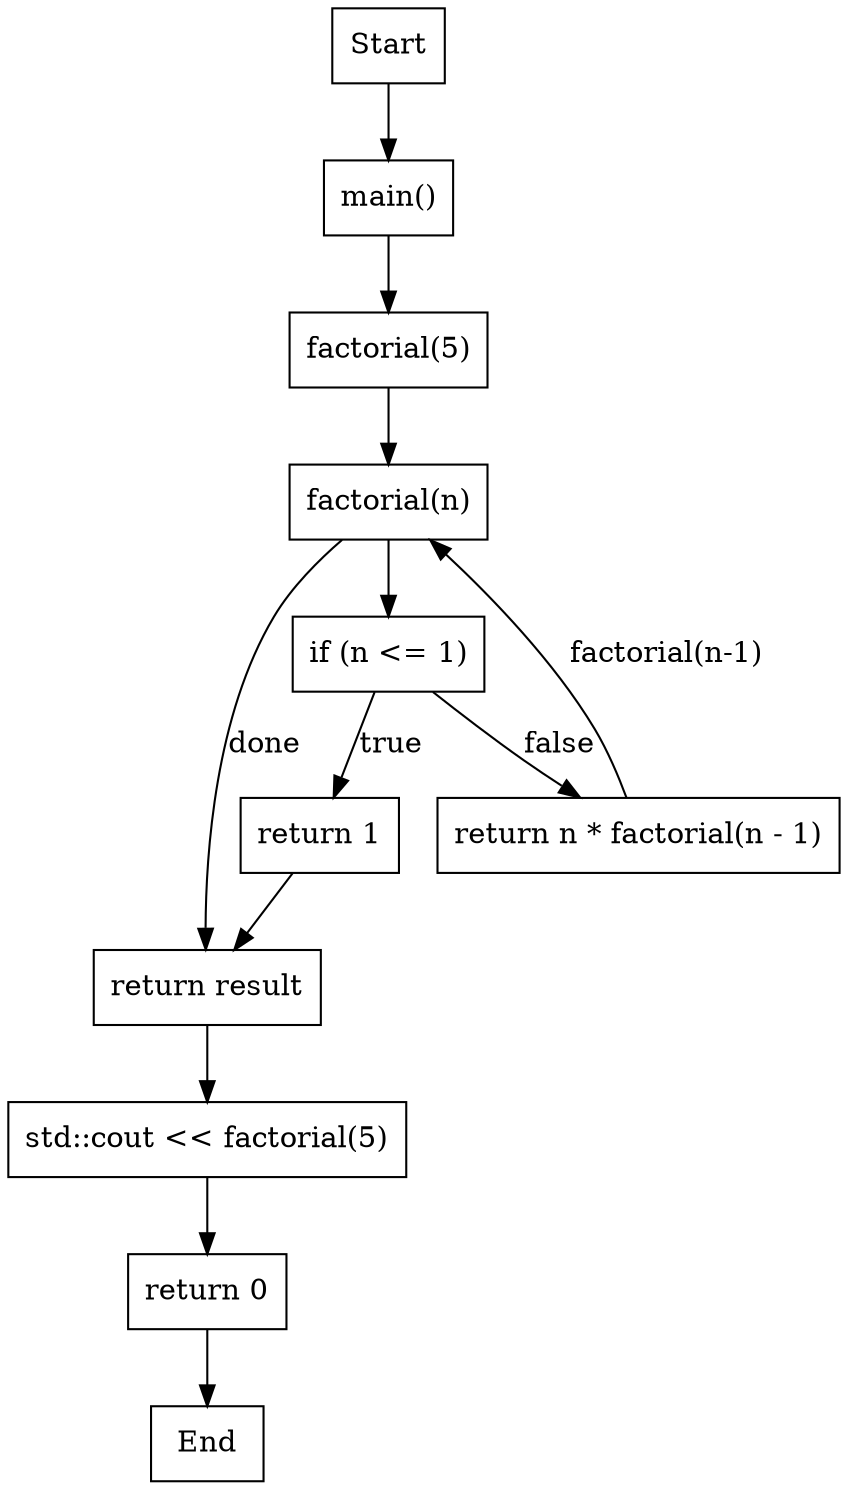 
digraph factorial_program {
    node [shape=box];

    start [label="Start"];
    main_start [label="main()"];
    call_factorial [label="factorial(5)"];
    factorial_entry [label="factorial(n)"];
    check_n [label="if (n <= 1)"];
    return_1 [label="return 1"];
    recursive_call [label="return n * factorial(n - 1)"];
    factorial_exit [label="return result"];
    cout_print [label="std::cout << factorial(5)"];
    main_end [label="return 0"];
    end [label="End"];

    start -> main_start;
    main_start -> call_factorial;
    call_factorial -> factorial_entry;
    factorial_entry -> check_n;
    check_n -> return_1 [label="true"];
    check_n -> recursive_call [label="false"];
    recursive_call -> factorial_entry [label="factorial(n-1)"];
    return_1 -> factorial_exit;
    factorial_entry -> factorial_exit [label="done"];
    factorial_exit -> cout_print;
    cout_print -> main_end;
    main_end -> end;
}
